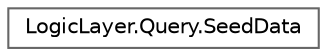 digraph "Graphical Class Hierarchy"
{
 // LATEX_PDF_SIZE
  bgcolor="transparent";
  edge [fontname=Helvetica,fontsize=10,labelfontname=Helvetica,labelfontsize=10];
  node [fontname=Helvetica,fontsize=10,shape=box,height=0.2,width=0.4];
  rankdir="LR";
  Node0 [id="Node000000",label="LogicLayer.Query.SeedData",height=0.2,width=0.4,color="grey40", fillcolor="white", style="filled",URL="$class_logic_layer_1_1_query_1_1_seed_data.html",tooltip=" "];
}

